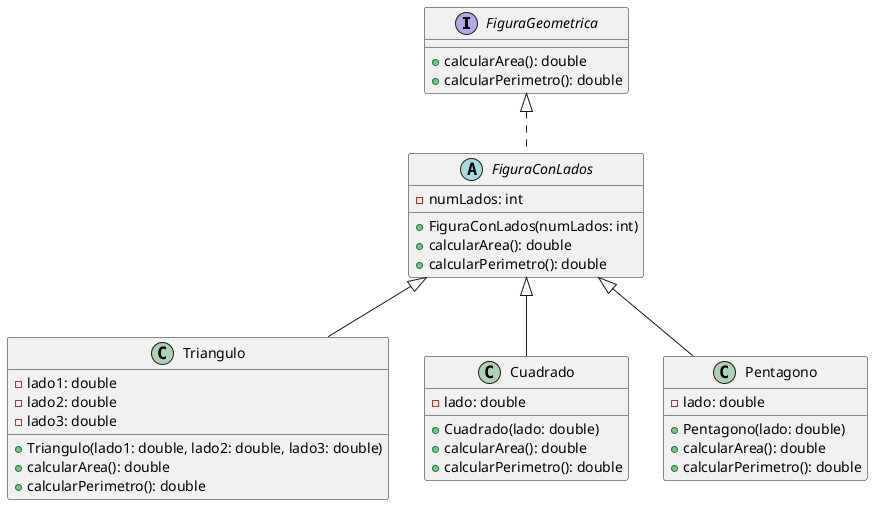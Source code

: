 @startuml
interface FiguraGeometrica {
  + calcularArea(): double
  + calcularPerimetro(): double
}

abstract class FiguraConLados {
  - numLados: int
  + FiguraConLados(numLados: int)
  + calcularArea(): double
  + calcularPerimetro(): double
}

class Triangulo {
  - lado1: double
  - lado2: double
  - lado3: double
  + Triangulo(lado1: double, lado2: double, lado3: double)
  + calcularArea(): double
  + calcularPerimetro(): double
}

class Cuadrado {
  - lado: double
  + Cuadrado(lado: double)
  + calcularArea(): double
  + calcularPerimetro(): double
}

class Pentagono {
  - lado: double
  + Pentagono(lado: double)
  + calcularArea(): double
  + calcularPerimetro(): double
}

FiguraGeometrica <|.. FiguraConLados
FiguraConLados <|-- Triangulo
FiguraConLados <|-- Cuadrado
FiguraConLados <|-- Pentagono
@enduml